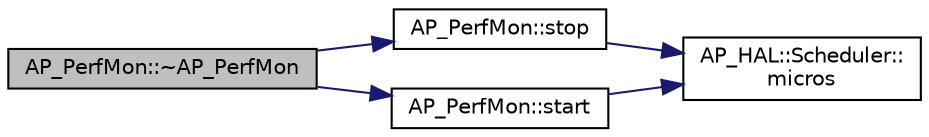 digraph "AP_PerfMon::~AP_PerfMon"
{
 // INTERACTIVE_SVG=YES
  edge [fontname="Helvetica",fontsize="10",labelfontname="Helvetica",labelfontsize="10"];
  node [fontname="Helvetica",fontsize="10",shape=record];
  rankdir="LR";
  Node1 [label="AP_PerfMon::~AP_PerfMon",height=0.2,width=0.4,color="black", fillcolor="grey75", style="filled", fontcolor="black"];
  Node1 -> Node2 [color="midnightblue",fontsize="10",style="solid",fontname="Helvetica"];
  Node2 [label="AP_PerfMon::stop",height=0.2,width=0.4,color="black", fillcolor="white", style="filled",URL="$classAP__PerfMon.html#a96002a72a44a8e668eab2168b1e6c6ee"];
  Node2 -> Node3 [color="midnightblue",fontsize="10",style="solid",fontname="Helvetica"];
  Node3 [label="AP_HAL::Scheduler::\lmicros",height=0.2,width=0.4,color="black", fillcolor="white", style="filled",URL="$classAP__HAL_1_1Scheduler.html#add46d722bfb08a16f220e63591654e46"];
  Node1 -> Node4 [color="midnightblue",fontsize="10",style="solid",fontname="Helvetica"];
  Node4 [label="AP_PerfMon::start",height=0.2,width=0.4,color="black", fillcolor="white", style="filled",URL="$classAP__PerfMon.html#a9d97e1982346161614d1b24bfc139f68"];
  Node4 -> Node3 [color="midnightblue",fontsize="10",style="solid",fontname="Helvetica"];
}
